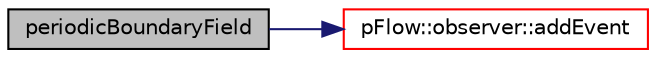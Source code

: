 digraph "periodicBoundaryField"
{
 // LATEX_PDF_SIZE
  edge [fontname="Helvetica",fontsize="10",labelfontname="Helvetica",labelfontsize="10"];
  node [fontname="Helvetica",fontsize="10",shape=record];
  rankdir="LR";
  Node1 [label="periodicBoundaryField",height=0.2,width=0.4,color="black", fillcolor="grey75", style="filled", fontcolor="black",tooltip=" "];
  Node1 -> Node2 [color="midnightblue",fontsize="10",style="solid",fontname="Helvetica"];
  Node2 [label="pFlow::observer::addEvent",height=0.2,width=0.4,color="red", fillcolor="white", style="filled",URL="$classpFlow_1_1observer.html#a653c7226b70e6965bf6a79b5e33925ff",tooltip=" "];
}
